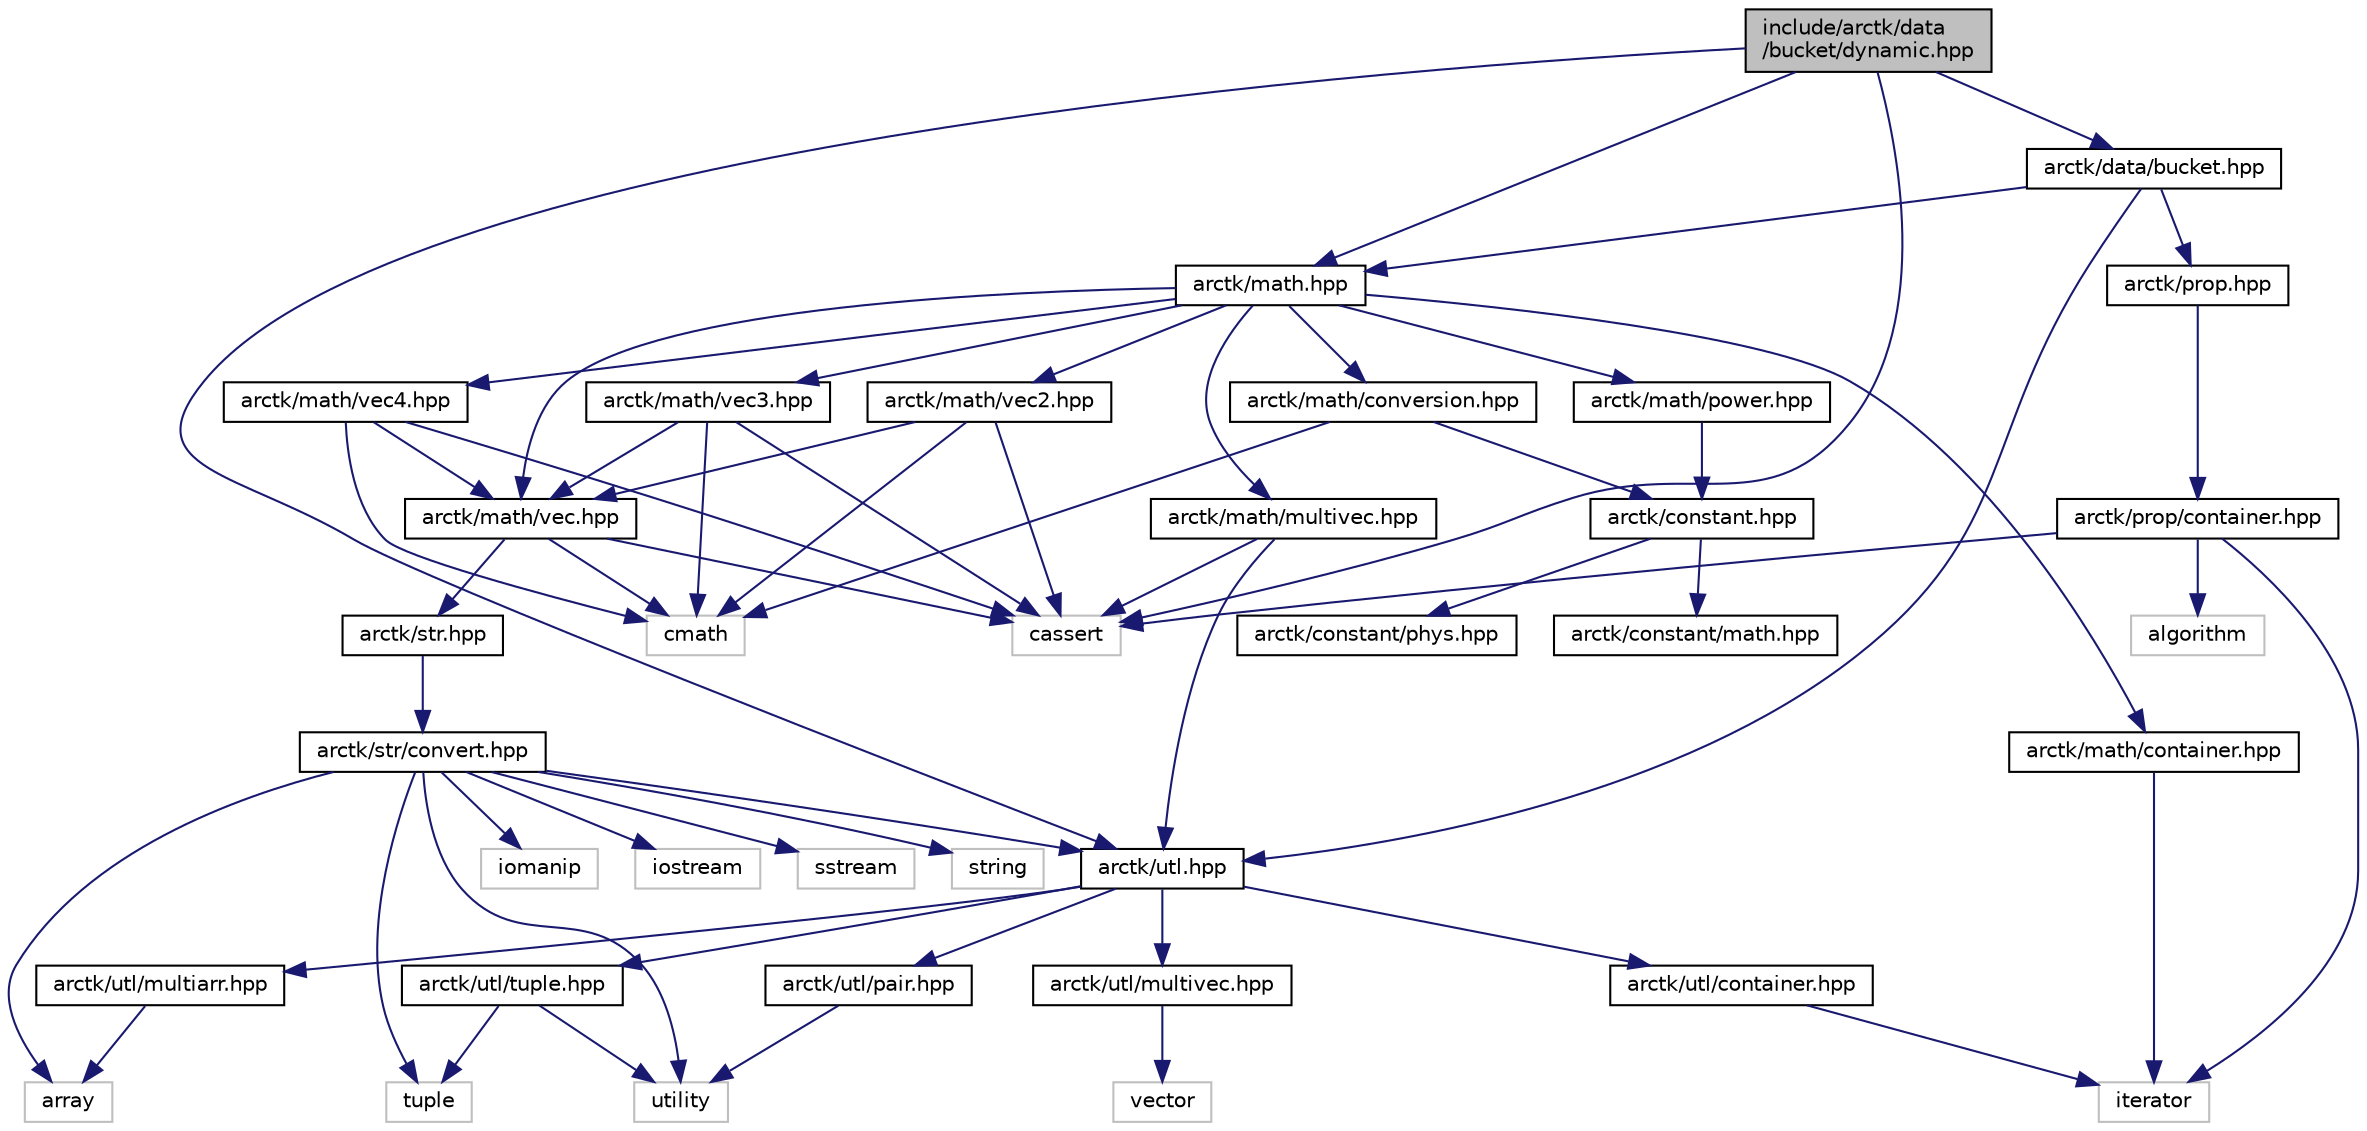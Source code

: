 digraph "include/arctk/data/bucket/dynamic.hpp"
{
  bgcolor="transparent";
  edge [fontname="Helvetica",fontsize="10",labelfontname="Helvetica",labelfontsize="10"];
  node [fontname="Helvetica",fontsize="10",shape=record];
  Node0 [label="include/arctk/data\l/bucket/dynamic.hpp",height=0.2,width=0.4,color="black", fillcolor="grey75", style="filled", fontcolor="black"];
  Node0 -> Node1 [color="midnightblue",fontsize="10",style="solid",fontname="Helvetica"];
  Node1 [label="arctk/data/bucket.hpp",height=0.2,width=0.4,color="black",URL="$bucket_8hpp.html"];
  Node1 -> Node2 [color="midnightblue",fontsize="10",style="solid",fontname="Helvetica"];
  Node2 [label="arctk/math.hpp",height=0.2,width=0.4,color="black",URL="$math_8hpp.html"];
  Node2 -> Node3 [color="midnightblue",fontsize="10",style="solid",fontname="Helvetica"];
  Node3 [label="arctk/math/container.hpp",height=0.2,width=0.4,color="black",URL="$math_2container_8hpp.html"];
  Node3 -> Node4 [color="midnightblue",fontsize="10",style="solid",fontname="Helvetica"];
  Node4 [label="iterator",height=0.2,width=0.4,color="grey75"];
  Node2 -> Node5 [color="midnightblue",fontsize="10",style="solid",fontname="Helvetica"];
  Node5 [label="arctk/math/conversion.hpp",height=0.2,width=0.4,color="black",URL="$conversion_8hpp.html"];
  Node5 -> Node6 [color="midnightblue",fontsize="10",style="solid",fontname="Helvetica"];
  Node6 [label="cmath",height=0.2,width=0.4,color="grey75"];
  Node5 -> Node7 [color="midnightblue",fontsize="10",style="solid",fontname="Helvetica"];
  Node7 [label="arctk/constant.hpp",height=0.2,width=0.4,color="black",URL="$constant_8hpp.html"];
  Node7 -> Node8 [color="midnightblue",fontsize="10",style="solid",fontname="Helvetica"];
  Node8 [label="arctk/constant/math.hpp",height=0.2,width=0.4,color="black",URL="$constant_2math_8hpp.html"];
  Node7 -> Node9 [color="midnightblue",fontsize="10",style="solid",fontname="Helvetica"];
  Node9 [label="arctk/constant/phys.hpp",height=0.2,width=0.4,color="black",URL="$constant_2phys_8hpp.html"];
  Node2 -> Node10 [color="midnightblue",fontsize="10",style="solid",fontname="Helvetica"];
  Node10 [label="arctk/math/multivec.hpp",height=0.2,width=0.4,color="black",URL="$math_2multivec_8hpp.html"];
  Node10 -> Node11 [color="midnightblue",fontsize="10",style="solid",fontname="Helvetica"];
  Node11 [label="cassert",height=0.2,width=0.4,color="grey75"];
  Node10 -> Node12 [color="midnightblue",fontsize="10",style="solid",fontname="Helvetica"];
  Node12 [label="arctk/utl.hpp",height=0.2,width=0.4,color="black",URL="$utl_8hpp.html"];
  Node12 -> Node13 [color="midnightblue",fontsize="10",style="solid",fontname="Helvetica"];
  Node13 [label="arctk/utl/container.hpp",height=0.2,width=0.4,color="black",URL="$utl_2container_8hpp.html"];
  Node13 -> Node4 [color="midnightblue",fontsize="10",style="solid",fontname="Helvetica"];
  Node12 -> Node14 [color="midnightblue",fontsize="10",style="solid",fontname="Helvetica"];
  Node14 [label="arctk/utl/multiarr.hpp",height=0.2,width=0.4,color="black",URL="$multiarr_8hpp.html"];
  Node14 -> Node15 [color="midnightblue",fontsize="10",style="solid",fontname="Helvetica"];
  Node15 [label="array",height=0.2,width=0.4,color="grey75"];
  Node12 -> Node16 [color="midnightblue",fontsize="10",style="solid",fontname="Helvetica"];
  Node16 [label="arctk/utl/multivec.hpp",height=0.2,width=0.4,color="black",URL="$utl_2multivec_8hpp.html"];
  Node16 -> Node17 [color="midnightblue",fontsize="10",style="solid",fontname="Helvetica"];
  Node17 [label="vector",height=0.2,width=0.4,color="grey75"];
  Node12 -> Node18 [color="midnightblue",fontsize="10",style="solid",fontname="Helvetica"];
  Node18 [label="arctk/utl/pair.hpp",height=0.2,width=0.4,color="black",URL="$pair_8hpp.html"];
  Node18 -> Node19 [color="midnightblue",fontsize="10",style="solid",fontname="Helvetica"];
  Node19 [label="utility",height=0.2,width=0.4,color="grey75"];
  Node12 -> Node20 [color="midnightblue",fontsize="10",style="solid",fontname="Helvetica"];
  Node20 [label="arctk/utl/tuple.hpp",height=0.2,width=0.4,color="black",URL="$tuple_8hpp.html"];
  Node20 -> Node21 [color="midnightblue",fontsize="10",style="solid",fontname="Helvetica"];
  Node21 [label="tuple",height=0.2,width=0.4,color="grey75"];
  Node20 -> Node19 [color="midnightblue",fontsize="10",style="solid",fontname="Helvetica"];
  Node2 -> Node22 [color="midnightblue",fontsize="10",style="solid",fontname="Helvetica"];
  Node22 [label="arctk/math/power.hpp",height=0.2,width=0.4,color="black",URL="$power_8hpp.html"];
  Node22 -> Node7 [color="midnightblue",fontsize="10",style="solid",fontname="Helvetica"];
  Node2 -> Node23 [color="midnightblue",fontsize="10",style="solid",fontname="Helvetica"];
  Node23 [label="arctk/math/vec.hpp",height=0.2,width=0.4,color="black",URL="$vec_8hpp.html"];
  Node23 -> Node11 [color="midnightblue",fontsize="10",style="solid",fontname="Helvetica"];
  Node23 -> Node6 [color="midnightblue",fontsize="10",style="solid",fontname="Helvetica"];
  Node23 -> Node24 [color="midnightblue",fontsize="10",style="solid",fontname="Helvetica"];
  Node24 [label="arctk/str.hpp",height=0.2,width=0.4,color="black",URL="$str_8hpp.html"];
  Node24 -> Node25 [color="midnightblue",fontsize="10",style="solid",fontname="Helvetica"];
  Node25 [label="arctk/str/convert.hpp",height=0.2,width=0.4,color="black",URL="$convert_8hpp.html"];
  Node25 -> Node15 [color="midnightblue",fontsize="10",style="solid",fontname="Helvetica"];
  Node25 -> Node26 [color="midnightblue",fontsize="10",style="solid",fontname="Helvetica"];
  Node26 [label="iomanip",height=0.2,width=0.4,color="grey75"];
  Node25 -> Node27 [color="midnightblue",fontsize="10",style="solid",fontname="Helvetica"];
  Node27 [label="iostream",height=0.2,width=0.4,color="grey75"];
  Node25 -> Node28 [color="midnightblue",fontsize="10",style="solid",fontname="Helvetica"];
  Node28 [label="sstream",height=0.2,width=0.4,color="grey75"];
  Node25 -> Node29 [color="midnightblue",fontsize="10",style="solid",fontname="Helvetica"];
  Node29 [label="string",height=0.2,width=0.4,color="grey75"];
  Node25 -> Node21 [color="midnightblue",fontsize="10",style="solid",fontname="Helvetica"];
  Node25 -> Node19 [color="midnightblue",fontsize="10",style="solid",fontname="Helvetica"];
  Node25 -> Node12 [color="midnightblue",fontsize="10",style="solid",fontname="Helvetica"];
  Node2 -> Node30 [color="midnightblue",fontsize="10",style="solid",fontname="Helvetica"];
  Node30 [label="arctk/math/vec2.hpp",height=0.2,width=0.4,color="black",URL="$vec2_8hpp.html"];
  Node30 -> Node23 [color="midnightblue",fontsize="10",style="solid",fontname="Helvetica"];
  Node30 -> Node11 [color="midnightblue",fontsize="10",style="solid",fontname="Helvetica"];
  Node30 -> Node6 [color="midnightblue",fontsize="10",style="solid",fontname="Helvetica"];
  Node2 -> Node31 [color="midnightblue",fontsize="10",style="solid",fontname="Helvetica"];
  Node31 [label="arctk/math/vec3.hpp",height=0.2,width=0.4,color="black",URL="$vec3_8hpp.html"];
  Node31 -> Node23 [color="midnightblue",fontsize="10",style="solid",fontname="Helvetica"];
  Node31 -> Node11 [color="midnightblue",fontsize="10",style="solid",fontname="Helvetica"];
  Node31 -> Node6 [color="midnightblue",fontsize="10",style="solid",fontname="Helvetica"];
  Node2 -> Node32 [color="midnightblue",fontsize="10",style="solid",fontname="Helvetica"];
  Node32 [label="arctk/math/vec4.hpp",height=0.2,width=0.4,color="black",URL="$vec4_8hpp.html"];
  Node32 -> Node23 [color="midnightblue",fontsize="10",style="solid",fontname="Helvetica"];
  Node32 -> Node11 [color="midnightblue",fontsize="10",style="solid",fontname="Helvetica"];
  Node32 -> Node6 [color="midnightblue",fontsize="10",style="solid",fontname="Helvetica"];
  Node1 -> Node33 [color="midnightblue",fontsize="10",style="solid",fontname="Helvetica"];
  Node33 [label="arctk/prop.hpp",height=0.2,width=0.4,color="black",URL="$prop_8hpp.html"];
  Node33 -> Node34 [color="midnightblue",fontsize="10",style="solid",fontname="Helvetica"];
  Node34 [label="arctk/prop/container.hpp",height=0.2,width=0.4,color="black",URL="$prop_2container_8hpp.html"];
  Node34 -> Node35 [color="midnightblue",fontsize="10",style="solid",fontname="Helvetica"];
  Node35 [label="algorithm",height=0.2,width=0.4,color="grey75"];
  Node34 -> Node11 [color="midnightblue",fontsize="10",style="solid",fontname="Helvetica"];
  Node34 -> Node4 [color="midnightblue",fontsize="10",style="solid",fontname="Helvetica"];
  Node1 -> Node12 [color="midnightblue",fontsize="10",style="solid",fontname="Helvetica"];
  Node0 -> Node11 [color="midnightblue",fontsize="10",style="solid",fontname="Helvetica"];
  Node0 -> Node2 [color="midnightblue",fontsize="10",style="solid",fontname="Helvetica"];
  Node0 -> Node12 [color="midnightblue",fontsize="10",style="solid",fontname="Helvetica"];
}

